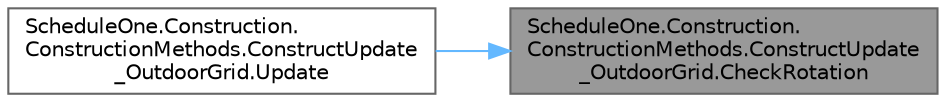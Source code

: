 digraph "ScheduleOne.Construction.ConstructionMethods.ConstructUpdate_OutdoorGrid.CheckRotation"
{
 // LATEX_PDF_SIZE
  bgcolor="transparent";
  edge [fontname=Helvetica,fontsize=10,labelfontname=Helvetica,labelfontsize=10];
  node [fontname=Helvetica,fontsize=10,shape=box,height=0.2,width=0.4];
  rankdir="RL";
  Node1 [id="Node000001",label="ScheduleOne.Construction.\lConstructionMethods.ConstructUpdate\l_OutdoorGrid.CheckRotation",height=0.2,width=0.4,color="gray40", fillcolor="grey60", style="filled", fontcolor="black",tooltip=" "];
  Node1 -> Node2 [id="edge1_Node000001_Node000002",dir="back",color="steelblue1",style="solid",tooltip=" "];
  Node2 [id="Node000002",label="ScheduleOne.Construction.\lConstructionMethods.ConstructUpdate\l_OutdoorGrid.Update",height=0.2,width=0.4,color="grey40", fillcolor="white", style="filled",URL="$class_schedule_one_1_1_construction_1_1_construction_methods_1_1_construct_update___outdoor_grid.html#a9147814a31476963d8f4cbba8f34a065",tooltip=" "];
}
